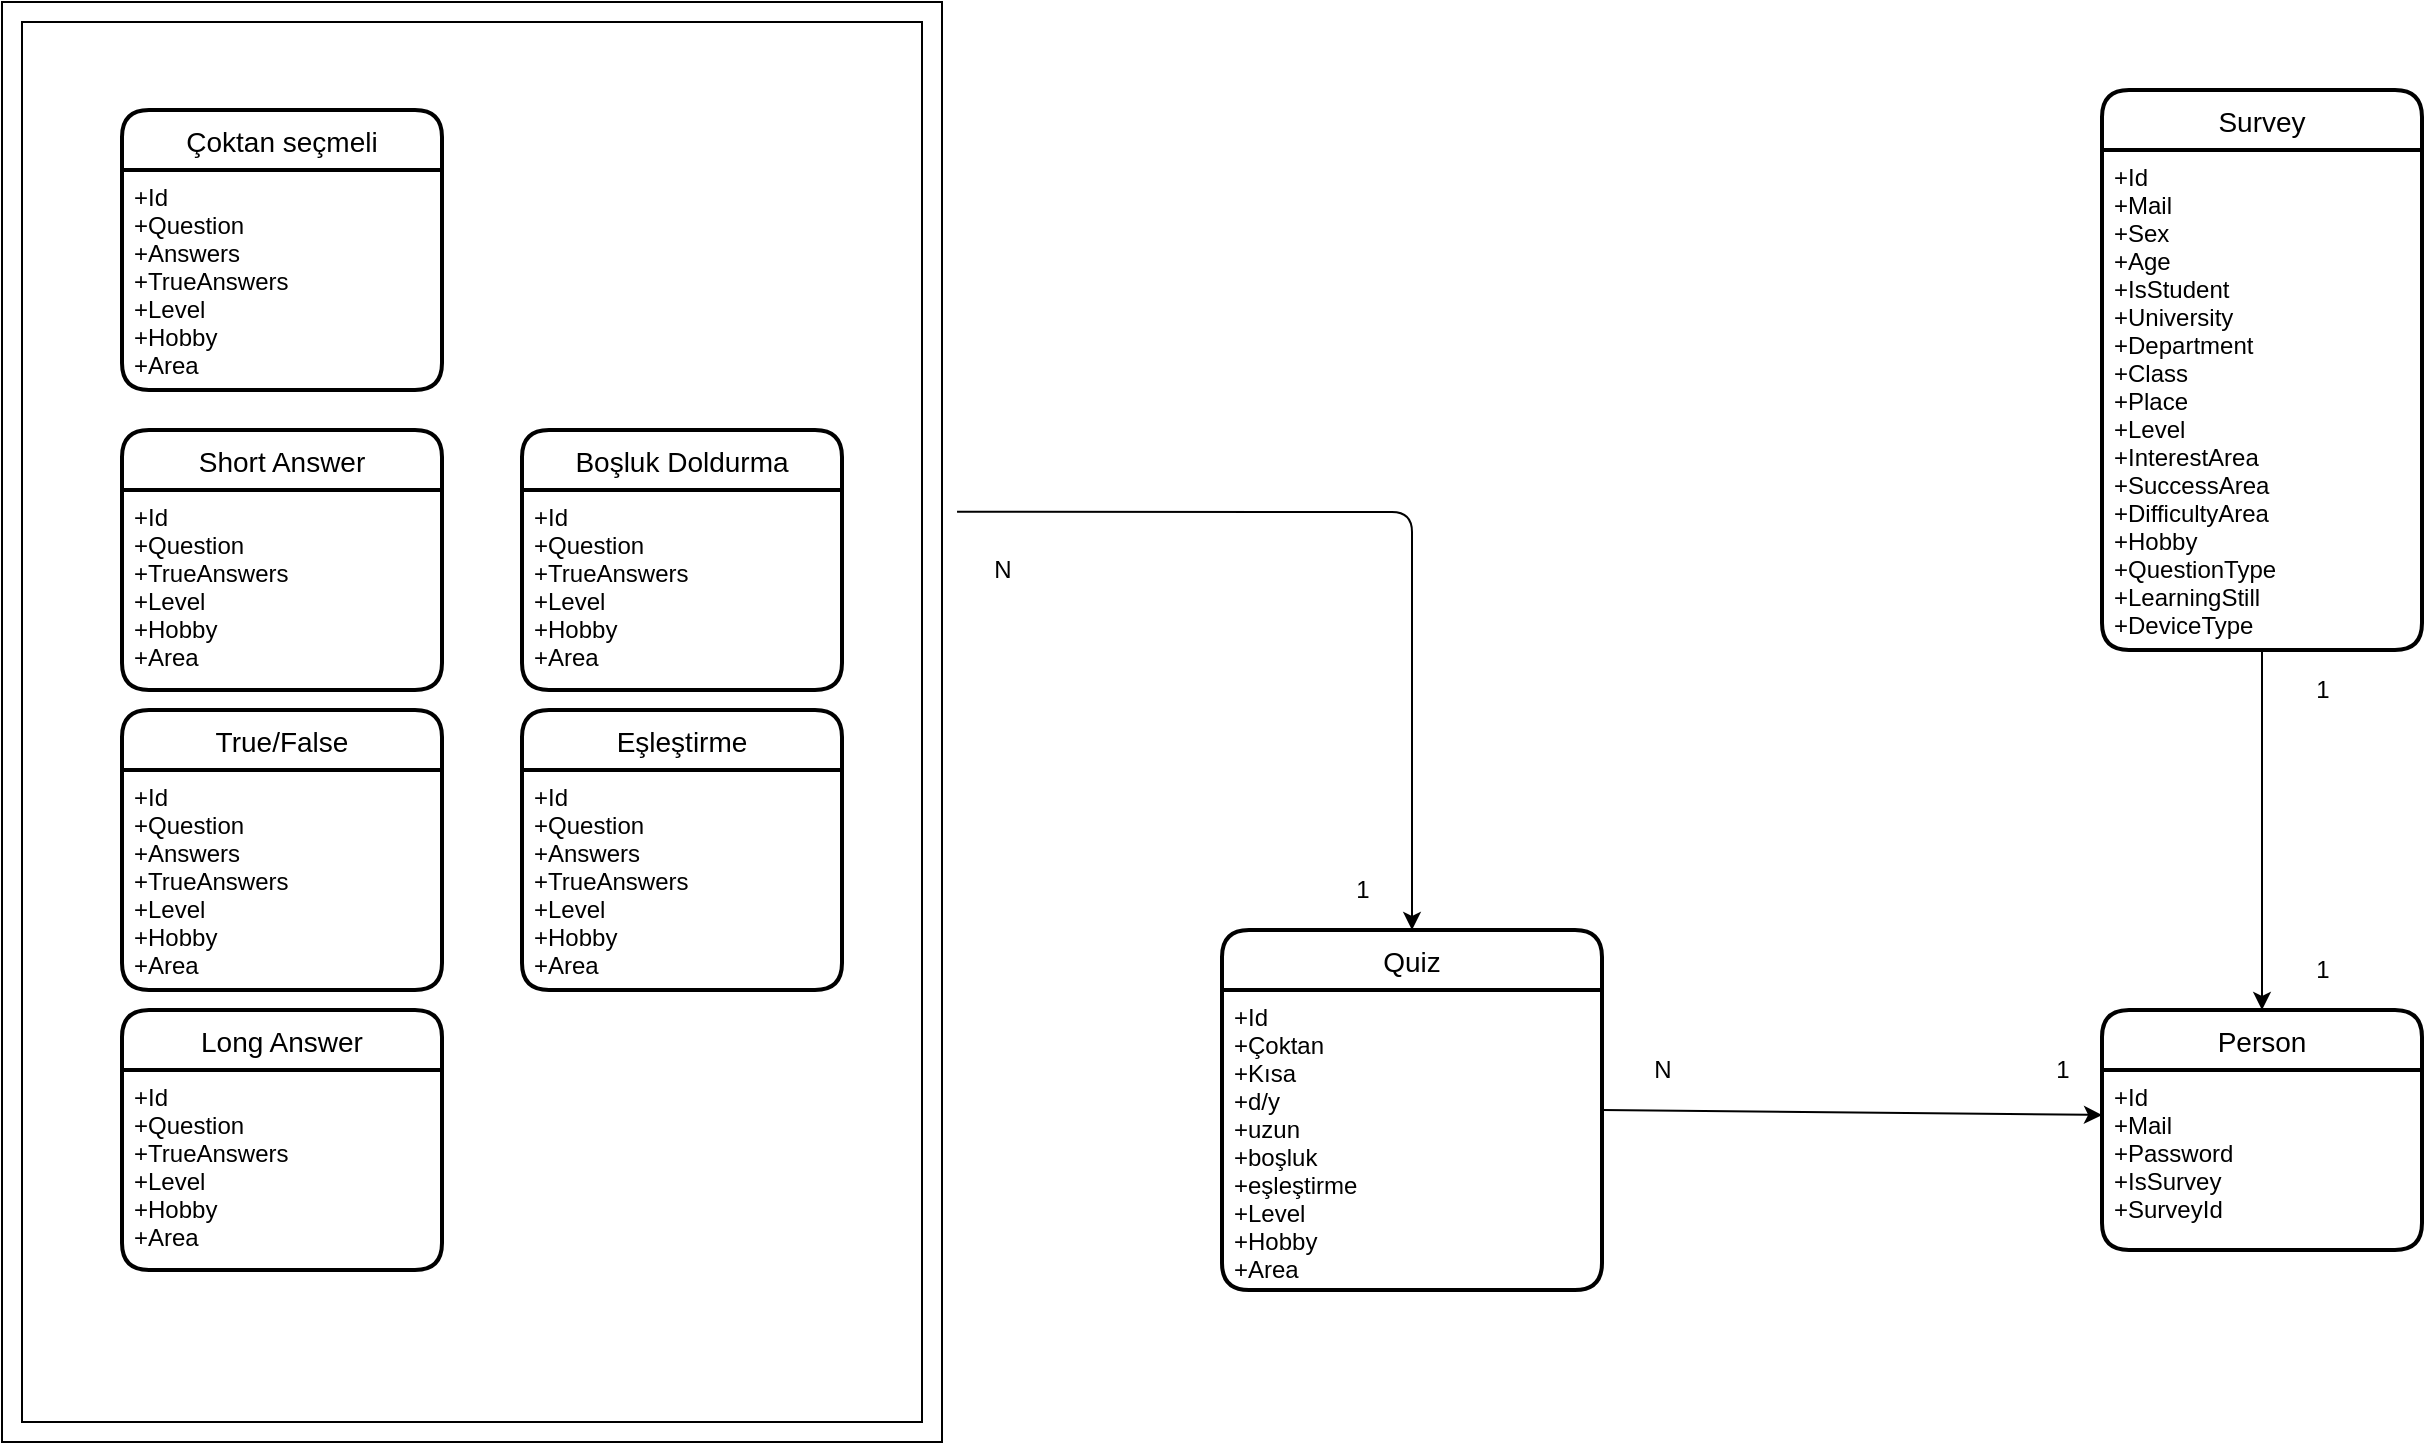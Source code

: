 <mxfile version="14.4.4" type="github">
  <diagram id="C5RBs43oDa-KdzZeNtuy" name="Page-1">
    <mxGraphModel dx="953" dy="1722" grid="1" gridSize="10" guides="1" tooltips="1" connect="1" arrows="1" fold="1" page="1" pageScale="1" pageWidth="827" pageHeight="1169" math="0" shadow="0">
      <root>
        <mxCell id="WIyWlLk6GJQsqaUBKTNV-0" />
        <mxCell id="WIyWlLk6GJQsqaUBKTNV-1" parent="WIyWlLk6GJQsqaUBKTNV-0" />
        <mxCell id="V-I4ZGH9oPwpbEzWstbQ-2" value="Person" style="swimlane;childLayout=stackLayout;horizontal=1;startSize=30;horizontalStack=0;rounded=1;fontSize=14;fontStyle=0;strokeWidth=2;resizeParent=0;resizeLast=1;shadow=0;dashed=0;align=center;" parent="WIyWlLk6GJQsqaUBKTNV-1" vertex="1">
          <mxGeometry x="1100" y="-440" width="160" height="120" as="geometry" />
        </mxCell>
        <mxCell id="V-I4ZGH9oPwpbEzWstbQ-3" value="+Id&#xa;+Mail&#xa;+Password&#xa;+IsSurvey&#xa;+SurveyId" style="align=left;strokeColor=none;fillColor=none;spacingLeft=4;fontSize=12;verticalAlign=top;resizable=0;rotatable=0;part=1;" parent="V-I4ZGH9oPwpbEzWstbQ-2" vertex="1">
          <mxGeometry y="30" width="160" height="90" as="geometry" />
        </mxCell>
        <mxCell id="V-I4ZGH9oPwpbEzWstbQ-7" value="Survey" style="swimlane;childLayout=stackLayout;horizontal=1;startSize=30;horizontalStack=0;rounded=1;fontSize=14;fontStyle=0;strokeWidth=2;resizeParent=0;resizeLast=1;shadow=0;dashed=0;align=center;" parent="WIyWlLk6GJQsqaUBKTNV-1" vertex="1">
          <mxGeometry x="1100" y="-900" width="160" height="280" as="geometry" />
        </mxCell>
        <mxCell id="V-I4ZGH9oPwpbEzWstbQ-8" value="+Id&#xa;+Mail&#xa;+Sex&#xa;+Age&#xa;+IsStudent&#xa;+University&#xa;+Department&#xa;+Class&#xa;+Place&#xa;+Level&#xa;+InterestArea&#xa;+SuccessArea&#xa;+DifficultyArea&#xa;+Hobby&#xa;+QuestionType&#xa;+LearningStill&#xa;+DeviceType" style="align=left;strokeColor=none;fillColor=none;spacingLeft=4;fontSize=12;verticalAlign=top;resizable=0;rotatable=0;part=1;" parent="V-I4ZGH9oPwpbEzWstbQ-7" vertex="1">
          <mxGeometry y="30" width="160" height="250" as="geometry" />
        </mxCell>
        <mxCell id="V-I4ZGH9oPwpbEzWstbQ-10" value="Çoktan seçmeli" style="swimlane;childLayout=stackLayout;horizontal=1;startSize=30;horizontalStack=0;rounded=1;fontSize=14;fontStyle=0;strokeWidth=2;resizeParent=0;resizeLast=1;shadow=0;dashed=0;align=center;" parent="WIyWlLk6GJQsqaUBKTNV-1" vertex="1">
          <mxGeometry x="110" y="-890" width="160" height="140" as="geometry" />
        </mxCell>
        <mxCell id="V-I4ZGH9oPwpbEzWstbQ-11" value="+Id&#xa;+Question&#xa;+Answers&#xa;+TrueAnswers&#xa;+Level&#xa;+Hobby&#xa;+Area" style="align=left;strokeColor=none;fillColor=none;spacingLeft=4;fontSize=12;verticalAlign=top;resizable=0;rotatable=0;part=1;" parent="V-I4ZGH9oPwpbEzWstbQ-10" vertex="1">
          <mxGeometry y="30" width="160" height="110" as="geometry" />
        </mxCell>
        <mxCell id="V-I4ZGH9oPwpbEzWstbQ-12" value="Short Answer" style="swimlane;childLayout=stackLayout;horizontal=1;startSize=30;horizontalStack=0;rounded=1;fontSize=14;fontStyle=0;strokeWidth=2;resizeParent=0;resizeLast=1;shadow=0;dashed=0;align=center;" parent="WIyWlLk6GJQsqaUBKTNV-1" vertex="1">
          <mxGeometry x="110" y="-730" width="160" height="130" as="geometry" />
        </mxCell>
        <mxCell id="V-I4ZGH9oPwpbEzWstbQ-13" value="+Id&#xa;+Question&#xa;+TrueAnswers&#xa;+Level&#xa;+Hobby&#xa;+Area" style="align=left;strokeColor=none;fillColor=none;spacingLeft=4;fontSize=12;verticalAlign=top;resizable=0;rotatable=0;part=1;" parent="V-I4ZGH9oPwpbEzWstbQ-12" vertex="1">
          <mxGeometry y="30" width="160" height="100" as="geometry" />
        </mxCell>
        <mxCell id="V-I4ZGH9oPwpbEzWstbQ-14" value="True/False" style="swimlane;childLayout=stackLayout;horizontal=1;startSize=30;horizontalStack=0;rounded=1;fontSize=14;fontStyle=0;strokeWidth=2;resizeParent=0;resizeLast=1;shadow=0;dashed=0;align=center;" parent="WIyWlLk6GJQsqaUBKTNV-1" vertex="1">
          <mxGeometry x="110" y="-590" width="160" height="140" as="geometry" />
        </mxCell>
        <mxCell id="V-I4ZGH9oPwpbEzWstbQ-15" value="+Id&#xa;+Question&#xa;+Answers&#xa;+TrueAnswers&#xa;+Level&#xa;+Hobby&#xa;+Area" style="align=left;strokeColor=none;fillColor=none;spacingLeft=4;fontSize=12;verticalAlign=top;resizable=0;rotatable=0;part=1;" parent="V-I4ZGH9oPwpbEzWstbQ-14" vertex="1">
          <mxGeometry y="30" width="160" height="110" as="geometry" />
        </mxCell>
        <mxCell id="V-I4ZGH9oPwpbEzWstbQ-16" value="Long Answer" style="swimlane;childLayout=stackLayout;horizontal=1;startSize=30;horizontalStack=0;rounded=1;fontSize=14;fontStyle=0;strokeWidth=2;resizeParent=0;resizeLast=1;shadow=0;dashed=0;align=center;" parent="WIyWlLk6GJQsqaUBKTNV-1" vertex="1">
          <mxGeometry x="110" y="-440" width="160" height="130" as="geometry" />
        </mxCell>
        <mxCell id="V-I4ZGH9oPwpbEzWstbQ-17" value="+Id&#xa;+Question&#xa;+TrueAnswers&#xa;+Level&#xa;+Hobby&#xa;+Area" style="align=left;strokeColor=none;fillColor=none;spacingLeft=4;fontSize=12;verticalAlign=top;resizable=0;rotatable=0;part=1;" parent="V-I4ZGH9oPwpbEzWstbQ-16" vertex="1">
          <mxGeometry y="30" width="160" height="100" as="geometry" />
        </mxCell>
        <mxCell id="V-I4ZGH9oPwpbEzWstbQ-18" value="Boşluk Doldurma" style="swimlane;childLayout=stackLayout;horizontal=1;startSize=30;horizontalStack=0;rounded=1;fontSize=14;fontStyle=0;strokeWidth=2;resizeParent=0;resizeLast=1;shadow=0;dashed=0;align=center;" parent="WIyWlLk6GJQsqaUBKTNV-1" vertex="1">
          <mxGeometry x="310" y="-730" width="160" height="130" as="geometry" />
        </mxCell>
        <mxCell id="V-I4ZGH9oPwpbEzWstbQ-19" value="+Id&#xa;+Question&#xa;+TrueAnswers&#xa;+Level&#xa;+Hobby&#xa;+Area" style="align=left;strokeColor=none;fillColor=none;spacingLeft=4;fontSize=12;verticalAlign=top;resizable=0;rotatable=0;part=1;" parent="V-I4ZGH9oPwpbEzWstbQ-18" vertex="1">
          <mxGeometry y="30" width="160" height="100" as="geometry" />
        </mxCell>
        <mxCell id="V-I4ZGH9oPwpbEzWstbQ-20" value="Eşleştirme" style="swimlane;childLayout=stackLayout;horizontal=1;startSize=30;horizontalStack=0;rounded=1;fontSize=14;fontStyle=0;strokeWidth=2;resizeParent=0;resizeLast=1;shadow=0;dashed=0;align=center;" parent="WIyWlLk6GJQsqaUBKTNV-1" vertex="1">
          <mxGeometry x="310" y="-590" width="160" height="140" as="geometry" />
        </mxCell>
        <mxCell id="V-I4ZGH9oPwpbEzWstbQ-21" value="+Id&#xa;+Question&#xa;+Answers&#xa;+TrueAnswers&#xa;+Level&#xa;+Hobby&#xa;+Area" style="align=left;strokeColor=none;fillColor=none;spacingLeft=4;fontSize=12;verticalAlign=top;resizable=0;rotatable=0;part=1;" parent="V-I4ZGH9oPwpbEzWstbQ-20" vertex="1">
          <mxGeometry y="30" width="160" height="110" as="geometry" />
        </mxCell>
        <mxCell id="V-I4ZGH9oPwpbEzWstbQ-24" value="Quiz" style="swimlane;childLayout=stackLayout;horizontal=1;startSize=30;horizontalStack=0;rounded=1;fontSize=14;fontStyle=0;strokeWidth=2;resizeParent=0;resizeLast=1;shadow=0;dashed=0;align=center;" parent="WIyWlLk6GJQsqaUBKTNV-1" vertex="1">
          <mxGeometry x="660" y="-480" width="190" height="180" as="geometry" />
        </mxCell>
        <mxCell id="V-I4ZGH9oPwpbEzWstbQ-25" value="+Id&#xa;+Çoktan&#xa;+Kısa&#xa;+d/y&#xa;+uzun&#xa;+boşluk&#xa;+eşleştirme&#xa;+Level&#xa;+Hobby&#xa;+Area" style="align=left;strokeColor=none;fillColor=none;spacingLeft=4;fontSize=12;verticalAlign=top;resizable=0;rotatable=0;part=1;" parent="V-I4ZGH9oPwpbEzWstbQ-24" vertex="1">
          <mxGeometry y="30" width="190" height="150" as="geometry" />
        </mxCell>
        <mxCell id="l9XtbRPQ38WQuQQ46bjG-1" value="" style="verticalLabelPosition=bottom;verticalAlign=top;html=1;shape=mxgraph.basic.frame;dx=10;" vertex="1" parent="WIyWlLk6GJQsqaUBKTNV-1">
          <mxGeometry x="50" y="-944" width="470" height="720" as="geometry" />
        </mxCell>
        <mxCell id="l9XtbRPQ38WQuQQ46bjG-2" value="" style="endArrow=classic;html=1;exitX=1.016;exitY=0.354;exitDx=0;exitDy=0;exitPerimeter=0;entryX=0.5;entryY=0;entryDx=0;entryDy=0;" edge="1" parent="WIyWlLk6GJQsqaUBKTNV-1" source="l9XtbRPQ38WQuQQ46bjG-1" target="V-I4ZGH9oPwpbEzWstbQ-24">
          <mxGeometry width="50" height="50" relative="1" as="geometry">
            <mxPoint x="920" y="-320" as="sourcePoint" />
            <mxPoint x="970" y="-370" as="targetPoint" />
            <Array as="points">
              <mxPoint x="755" y="-689" />
            </Array>
          </mxGeometry>
        </mxCell>
        <mxCell id="l9XtbRPQ38WQuQQ46bjG-5" value="N" style="text;html=1;align=center;verticalAlign=middle;resizable=0;points=[];autosize=1;" vertex="1" parent="WIyWlLk6GJQsqaUBKTNV-1">
          <mxGeometry x="540" y="-670" width="20" height="20" as="geometry" />
        </mxCell>
        <mxCell id="l9XtbRPQ38WQuQQ46bjG-6" value="1" style="text;html=1;align=center;verticalAlign=middle;resizable=0;points=[];autosize=1;" vertex="1" parent="WIyWlLk6GJQsqaUBKTNV-1">
          <mxGeometry x="720" y="-510" width="20" height="20" as="geometry" />
        </mxCell>
        <mxCell id="l9XtbRPQ38WQuQQ46bjG-7" value="N" style="text;html=1;align=center;verticalAlign=middle;resizable=0;points=[];autosize=1;" vertex="1" parent="WIyWlLk6GJQsqaUBKTNV-1">
          <mxGeometry x="870" y="-420" width="20" height="20" as="geometry" />
        </mxCell>
        <mxCell id="l9XtbRPQ38WQuQQ46bjG-9" value="1" style="text;html=1;align=center;verticalAlign=middle;resizable=0;points=[];autosize=1;" vertex="1" parent="WIyWlLk6GJQsqaUBKTNV-1">
          <mxGeometry x="1200" y="-470" width="20" height="20" as="geometry" />
        </mxCell>
        <mxCell id="l9XtbRPQ38WQuQQ46bjG-10" value="1" style="text;html=1;align=center;verticalAlign=middle;resizable=0;points=[];autosize=1;" vertex="1" parent="WIyWlLk6GJQsqaUBKTNV-1">
          <mxGeometry x="1200" y="-610" width="20" height="20" as="geometry" />
        </mxCell>
        <mxCell id="l9XtbRPQ38WQuQQ46bjG-11" value="" style="endArrow=classic;html=1;exitX=1;exitY=0.5;exitDx=0;exitDy=0;entryX=0;entryY=0.25;entryDx=0;entryDy=0;" edge="1" parent="WIyWlLk6GJQsqaUBKTNV-1" source="V-I4ZGH9oPwpbEzWstbQ-24" target="V-I4ZGH9oPwpbEzWstbQ-3">
          <mxGeometry width="50" height="50" relative="1" as="geometry">
            <mxPoint x="1040" y="-200" as="sourcePoint" />
            <mxPoint x="1090" y="-250" as="targetPoint" />
          </mxGeometry>
        </mxCell>
        <mxCell id="l9XtbRPQ38WQuQQ46bjG-13" value="1" style="text;html=1;align=center;verticalAlign=middle;resizable=0;points=[];autosize=1;" vertex="1" parent="WIyWlLk6GJQsqaUBKTNV-1">
          <mxGeometry x="1070" y="-420" width="20" height="20" as="geometry" />
        </mxCell>
        <mxCell id="l9XtbRPQ38WQuQQ46bjG-15" value="" style="endArrow=classic;html=1;entryX=0.5;entryY=0;entryDx=0;entryDy=0;exitX=0.5;exitY=1;exitDx=0;exitDy=0;" edge="1" parent="WIyWlLk6GJQsqaUBKTNV-1" source="V-I4ZGH9oPwpbEzWstbQ-8" target="V-I4ZGH9oPwpbEzWstbQ-2">
          <mxGeometry width="50" height="50" relative="1" as="geometry">
            <mxPoint x="970" y="-420" as="sourcePoint" />
            <mxPoint x="1020" y="-470" as="targetPoint" />
          </mxGeometry>
        </mxCell>
      </root>
    </mxGraphModel>
  </diagram>
</mxfile>
